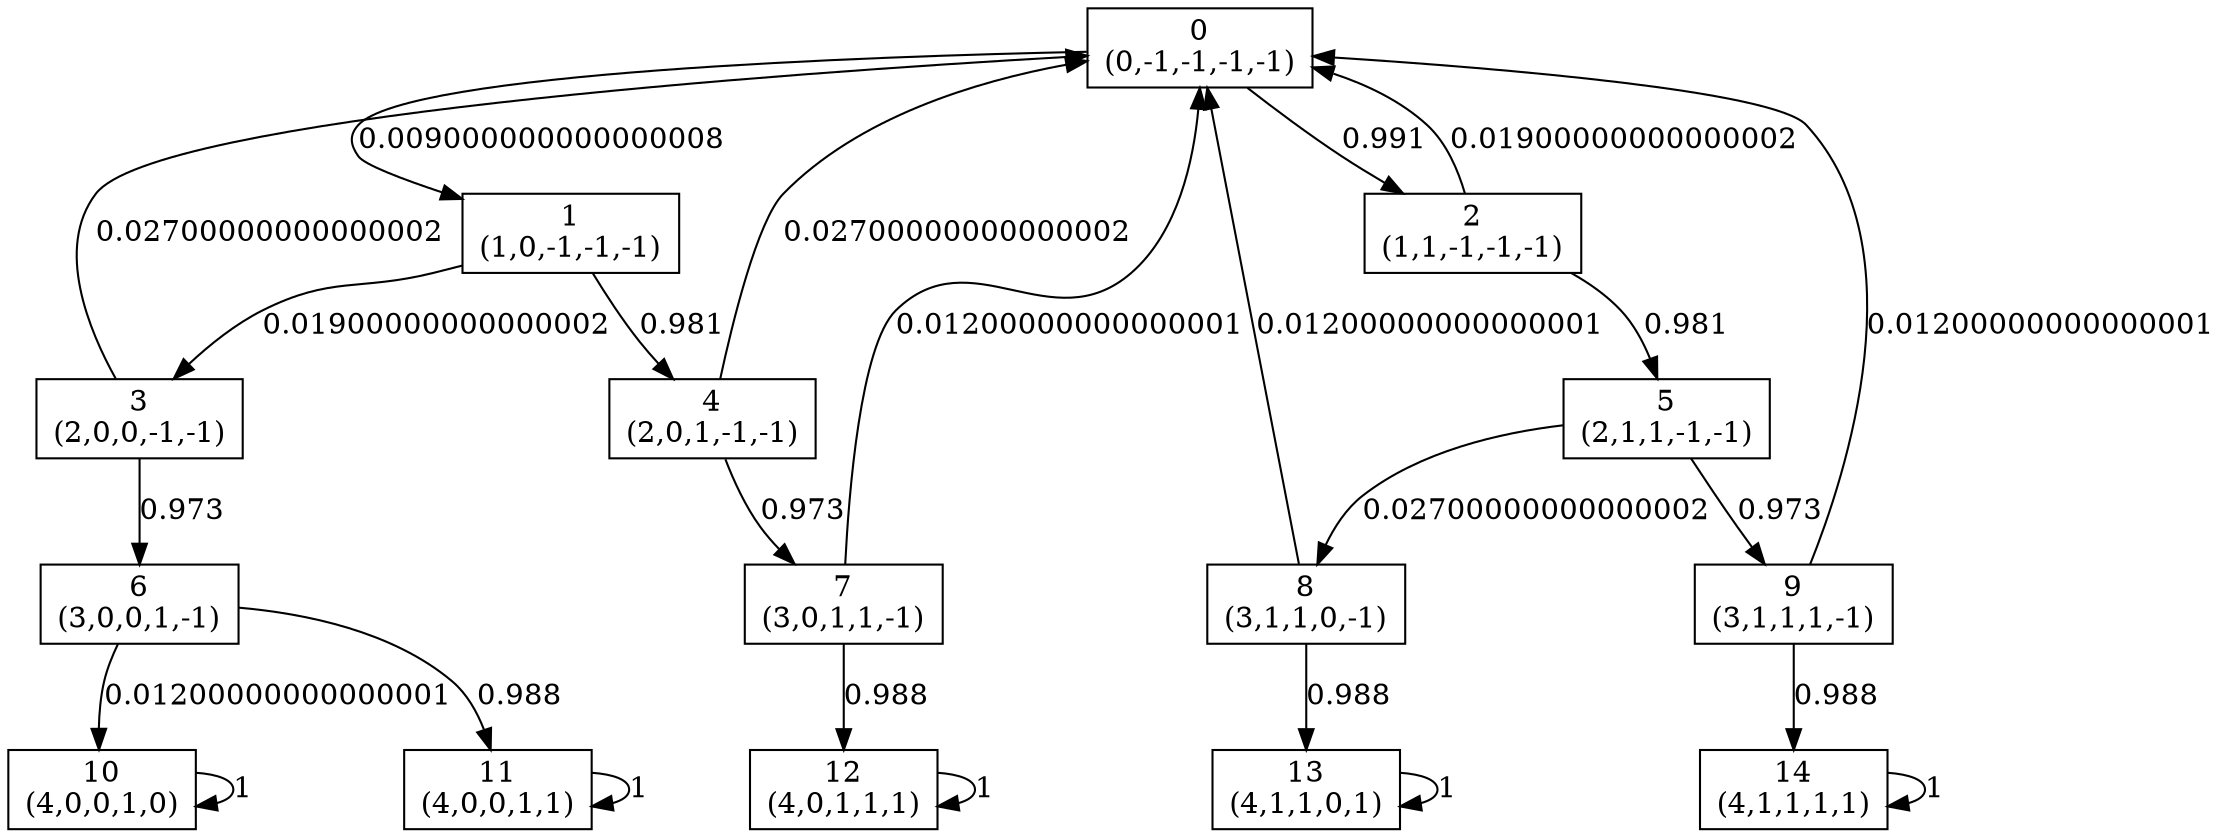 digraph P {
node [shape=box];
0 -> 1 [ label="0.009000000000000008" ];
0 -> 2 [ label="0.991" ];
1 -> 3 [ label="0.01900000000000002" ];
1 -> 4 [ label="0.981" ];
2 -> 0 [ label="0.01900000000000002" ];
2 -> 5 [ label="0.981" ];
3 -> 0 [ label="0.02700000000000002" ];
3 -> 6 [ label="0.973" ];
4 -> 0 [ label="0.02700000000000002" ];
4 -> 7 [ label="0.973" ];
5 -> 8 [ label="0.02700000000000002" ];
5 -> 9 [ label="0.973" ];
6 -> 10 [ label="0.01200000000000001" ];
6 -> 11 [ label="0.988" ];
7 -> 0 [ label="0.01200000000000001" ];
7 -> 12 [ label="0.988" ];
8 -> 0 [ label="0.01200000000000001" ];
8 -> 13 [ label="0.988" ];
9 -> 0 [ label="0.01200000000000001" ];
9 -> 14 [ label="0.988" ];
10 -> 10 [ label="1" ];
11 -> 11 [ label="1" ];
12 -> 12 [ label="1" ];
13 -> 13 [ label="1" ];
14 -> 14 [ label="1" ];
0 [label="0\n(0,-1,-1,-1,-1)"];
1 [label="1\n(1,0,-1,-1,-1)"];
2 [label="2\n(1,1,-1,-1,-1)"];
3 [label="3\n(2,0,0,-1,-1)"];
4 [label="4\n(2,0,1,-1,-1)"];
5 [label="5\n(2,1,1,-1,-1)"];
6 [label="6\n(3,0,0,1,-1)"];
7 [label="7\n(3,0,1,1,-1)"];
8 [label="8\n(3,1,1,0,-1)"];
9 [label="9\n(3,1,1,1,-1)"];
10 [label="10\n(4,0,0,1,0)"];
11 [label="11\n(4,0,0,1,1)"];
12 [label="12\n(4,0,1,1,1)"];
13 [label="13\n(4,1,1,0,1)"];
14 [label="14\n(4,1,1,1,1)"];
}
